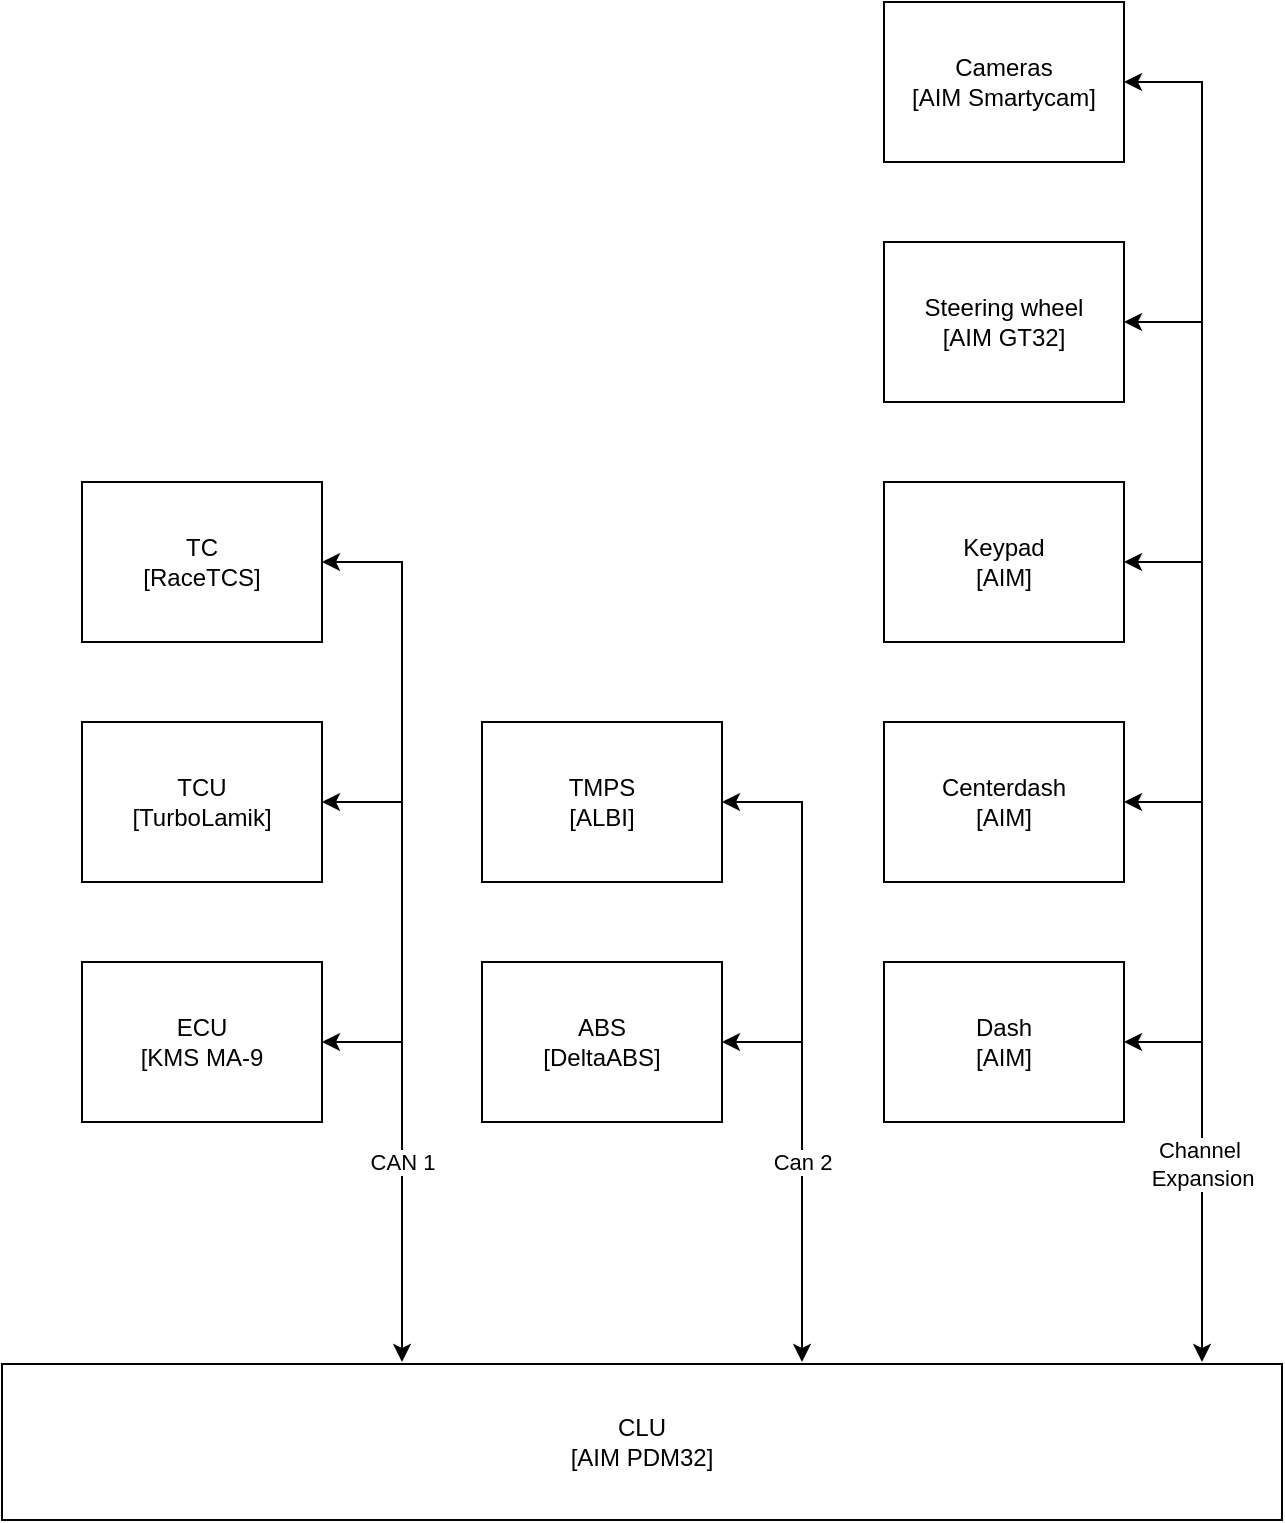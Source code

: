 <mxfile version="26.0.9">
  <diagram name="Pagina-1" id="lpdUN4VOPBWwutM6QMx2">
    <mxGraphModel dx="2901" dy="1196" grid="1" gridSize="10" guides="1" tooltips="1" connect="1" arrows="1" fold="1" page="1" pageScale="1" pageWidth="827" pageHeight="1169" math="0" shadow="0">
      <root>
        <mxCell id="0" />
        <mxCell id="1" parent="0" />
        <mxCell id="XSiDm6M9CzpbxbfjGaPu-1" value="&lt;div&gt;CLU&lt;/div&gt;[AIM PDM32]" style="rounded=0;whiteSpace=wrap;html=1;" vertex="1" parent="1">
          <mxGeometry x="-40" y="721" width="640" height="78" as="geometry" />
        </mxCell>
        <mxCell id="XSiDm6M9CzpbxbfjGaPu-2" value="ECU&lt;div&gt;[KMS MA-9&lt;/div&gt;" style="rounded=0;whiteSpace=wrap;html=1;" vertex="1" parent="1">
          <mxGeometry y="520" width="120" height="80" as="geometry" />
        </mxCell>
        <mxCell id="XSiDm6M9CzpbxbfjGaPu-3" value="TCU&lt;div&gt;[TurboLamik]&lt;/div&gt;" style="rounded=0;whiteSpace=wrap;html=1;" vertex="1" parent="1">
          <mxGeometry y="400" width="120" height="80" as="geometry" />
        </mxCell>
        <mxCell id="XSiDm6M9CzpbxbfjGaPu-4" value="CAN 1" style="endArrow=classic;startArrow=classic;html=1;rounded=0;entryX=1;entryY=0.5;entryDx=0;entryDy=0;" edge="1" parent="1" target="XSiDm6M9CzpbxbfjGaPu-2">
          <mxGeometry width="50" height="50" relative="1" as="geometry">
            <mxPoint x="160" y="720" as="sourcePoint" />
            <mxPoint x="440" y="580" as="targetPoint" />
            <Array as="points">
              <mxPoint x="160" y="560" />
            </Array>
          </mxGeometry>
        </mxCell>
        <mxCell id="XSiDm6M9CzpbxbfjGaPu-5" value="" style="endArrow=classic;html=1;rounded=0;entryX=1;entryY=0.5;entryDx=0;entryDy=0;" edge="1" parent="1" target="XSiDm6M9CzpbxbfjGaPu-3">
          <mxGeometry width="50" height="50" relative="1" as="geometry">
            <mxPoint x="160" y="560" as="sourcePoint" />
            <mxPoint x="250" y="490" as="targetPoint" />
            <Array as="points">
              <mxPoint x="160" y="440" />
            </Array>
          </mxGeometry>
        </mxCell>
        <mxCell id="XSiDm6M9CzpbxbfjGaPu-7" value="TC&lt;div&gt;[RaceTCS]&lt;/div&gt;" style="rounded=0;whiteSpace=wrap;html=1;" vertex="1" parent="1">
          <mxGeometry y="280" width="120" height="80" as="geometry" />
        </mxCell>
        <mxCell id="XSiDm6M9CzpbxbfjGaPu-8" value="" style="endArrow=classic;html=1;rounded=0;entryX=1;entryY=0.5;entryDx=0;entryDy=0;" edge="1" parent="1" target="XSiDm6M9CzpbxbfjGaPu-7">
          <mxGeometry width="50" height="50" relative="1" as="geometry">
            <mxPoint x="160" y="440" as="sourcePoint" />
            <mxPoint x="250" y="490" as="targetPoint" />
            <Array as="points">
              <mxPoint x="160" y="320" />
            </Array>
          </mxGeometry>
        </mxCell>
        <mxCell id="XSiDm6M9CzpbxbfjGaPu-9" value="ABS&lt;div&gt;[DeltaABS]&lt;/div&gt;" style="rounded=0;whiteSpace=wrap;html=1;" vertex="1" parent="1">
          <mxGeometry x="200" y="520" width="120" height="80" as="geometry" />
        </mxCell>
        <mxCell id="XSiDm6M9CzpbxbfjGaPu-10" value="TMPS&lt;div&gt;[ALBI]&lt;/div&gt;" style="rounded=0;whiteSpace=wrap;html=1;" vertex="1" parent="1">
          <mxGeometry x="200" y="400" width="120" height="80" as="geometry" />
        </mxCell>
        <mxCell id="XSiDm6M9CzpbxbfjGaPu-12" value="Can 2" style="endArrow=classic;startArrow=classic;html=1;rounded=0;exitX=1;exitY=0.5;exitDx=0;exitDy=0;" edge="1" parent="1" source="XSiDm6M9CzpbxbfjGaPu-9">
          <mxGeometry width="50" height="50" relative="1" as="geometry">
            <mxPoint x="190" y="590" as="sourcePoint" />
            <mxPoint x="360" y="720" as="targetPoint" />
            <Array as="points">
              <mxPoint x="360" y="560" />
            </Array>
          </mxGeometry>
        </mxCell>
        <mxCell id="XSiDm6M9CzpbxbfjGaPu-13" value="" style="endArrow=classic;html=1;rounded=0;entryX=1;entryY=0.5;entryDx=0;entryDy=0;" edge="1" parent="1" target="XSiDm6M9CzpbxbfjGaPu-10">
          <mxGeometry width="50" height="50" relative="1" as="geometry">
            <mxPoint x="360" y="560" as="sourcePoint" />
            <mxPoint x="240" y="540" as="targetPoint" />
            <Array as="points">
              <mxPoint x="360" y="440" />
            </Array>
          </mxGeometry>
        </mxCell>
        <mxCell id="XSiDm6M9CzpbxbfjGaPu-14" value="Dash&lt;div&gt;[AIM]&lt;/div&gt;" style="rounded=0;whiteSpace=wrap;html=1;" vertex="1" parent="1">
          <mxGeometry x="401" y="520" width="120" height="80" as="geometry" />
        </mxCell>
        <mxCell id="XSiDm6M9CzpbxbfjGaPu-15" value="Channel&amp;nbsp;&lt;div&gt;Expansion&lt;/div&gt;" style="endArrow=classic;startArrow=classic;html=1;rounded=0;exitX=1;exitY=0.5;exitDx=0;exitDy=0;" edge="1" parent="1" source="XSiDm6M9CzpbxbfjGaPu-14">
          <mxGeometry width="50" height="50" relative="1" as="geometry">
            <mxPoint x="530" y="560" as="sourcePoint" />
            <mxPoint x="560" y="720" as="targetPoint" />
            <Array as="points">
              <mxPoint x="560" y="560" />
            </Array>
          </mxGeometry>
        </mxCell>
        <mxCell id="XSiDm6M9CzpbxbfjGaPu-18" value="Centerdash&lt;div&gt;[AIM]&lt;/div&gt;" style="rounded=0;whiteSpace=wrap;html=1;" vertex="1" parent="1">
          <mxGeometry x="401" y="400" width="120" height="80" as="geometry" />
        </mxCell>
        <mxCell id="XSiDm6M9CzpbxbfjGaPu-19" value="Keypad&lt;div&gt;[AIM]&lt;/div&gt;" style="rounded=0;whiteSpace=wrap;html=1;" vertex="1" parent="1">
          <mxGeometry x="401" y="280" width="120" height="80" as="geometry" />
        </mxCell>
        <mxCell id="XSiDm6M9CzpbxbfjGaPu-20" value="Steering wheel&lt;div&gt;[AIM GT32]&lt;/div&gt;" style="rounded=0;whiteSpace=wrap;html=1;" vertex="1" parent="1">
          <mxGeometry x="401" y="160" width="120" height="80" as="geometry" />
        </mxCell>
        <mxCell id="XSiDm6M9CzpbxbfjGaPu-21" value="Cameras&lt;div&gt;[AIM Smartycam]&lt;/div&gt;" style="rounded=0;whiteSpace=wrap;html=1;" vertex="1" parent="1">
          <mxGeometry x="401" y="40" width="120" height="80" as="geometry" />
        </mxCell>
        <mxCell id="XSiDm6M9CzpbxbfjGaPu-22" value="" style="endArrow=classic;html=1;rounded=0;entryX=1;entryY=0.5;entryDx=0;entryDy=0;" edge="1" parent="1" target="XSiDm6M9CzpbxbfjGaPu-18">
          <mxGeometry width="50" height="50" relative="1" as="geometry">
            <mxPoint x="560" y="560" as="sourcePoint" />
            <mxPoint x="500" y="370" as="targetPoint" />
            <Array as="points">
              <mxPoint x="560" y="440" />
            </Array>
          </mxGeometry>
        </mxCell>
        <mxCell id="XSiDm6M9CzpbxbfjGaPu-23" value="" style="endArrow=classic;html=1;rounded=0;entryX=1;entryY=0.5;entryDx=0;entryDy=0;" edge="1" parent="1" target="XSiDm6M9CzpbxbfjGaPu-19">
          <mxGeometry width="50" height="50" relative="1" as="geometry">
            <mxPoint x="560" y="440" as="sourcePoint" />
            <mxPoint x="610" y="390" as="targetPoint" />
            <Array as="points">
              <mxPoint x="560" y="320" />
            </Array>
          </mxGeometry>
        </mxCell>
        <mxCell id="XSiDm6M9CzpbxbfjGaPu-24" value="" style="endArrow=classic;html=1;rounded=0;entryX=1;entryY=0.5;entryDx=0;entryDy=0;" edge="1" parent="1" target="XSiDm6M9CzpbxbfjGaPu-20">
          <mxGeometry width="50" height="50" relative="1" as="geometry">
            <mxPoint x="560" y="320" as="sourcePoint" />
            <mxPoint x="610" y="270" as="targetPoint" />
            <Array as="points">
              <mxPoint x="560" y="200" />
            </Array>
          </mxGeometry>
        </mxCell>
        <mxCell id="XSiDm6M9CzpbxbfjGaPu-26" value="" style="endArrow=classic;html=1;rounded=0;entryX=1;entryY=0.5;entryDx=0;entryDy=0;" edge="1" parent="1" target="XSiDm6M9CzpbxbfjGaPu-21">
          <mxGeometry width="50" height="50" relative="1" as="geometry">
            <mxPoint x="560" y="200" as="sourcePoint" />
            <mxPoint x="580" y="100" as="targetPoint" />
            <Array as="points">
              <mxPoint x="560" y="80" />
            </Array>
          </mxGeometry>
        </mxCell>
      </root>
    </mxGraphModel>
  </diagram>
</mxfile>
